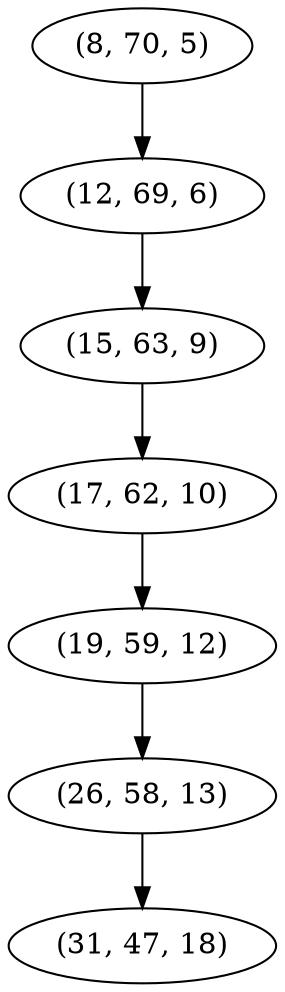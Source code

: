digraph tree {
    "(8, 70, 5)";
    "(12, 69, 6)";
    "(15, 63, 9)";
    "(17, 62, 10)";
    "(19, 59, 12)";
    "(26, 58, 13)";
    "(31, 47, 18)";
    "(8, 70, 5)" -> "(12, 69, 6)";
    "(12, 69, 6)" -> "(15, 63, 9)";
    "(15, 63, 9)" -> "(17, 62, 10)";
    "(17, 62, 10)" -> "(19, 59, 12)";
    "(19, 59, 12)" -> "(26, 58, 13)";
    "(26, 58, 13)" -> "(31, 47, 18)";
}
